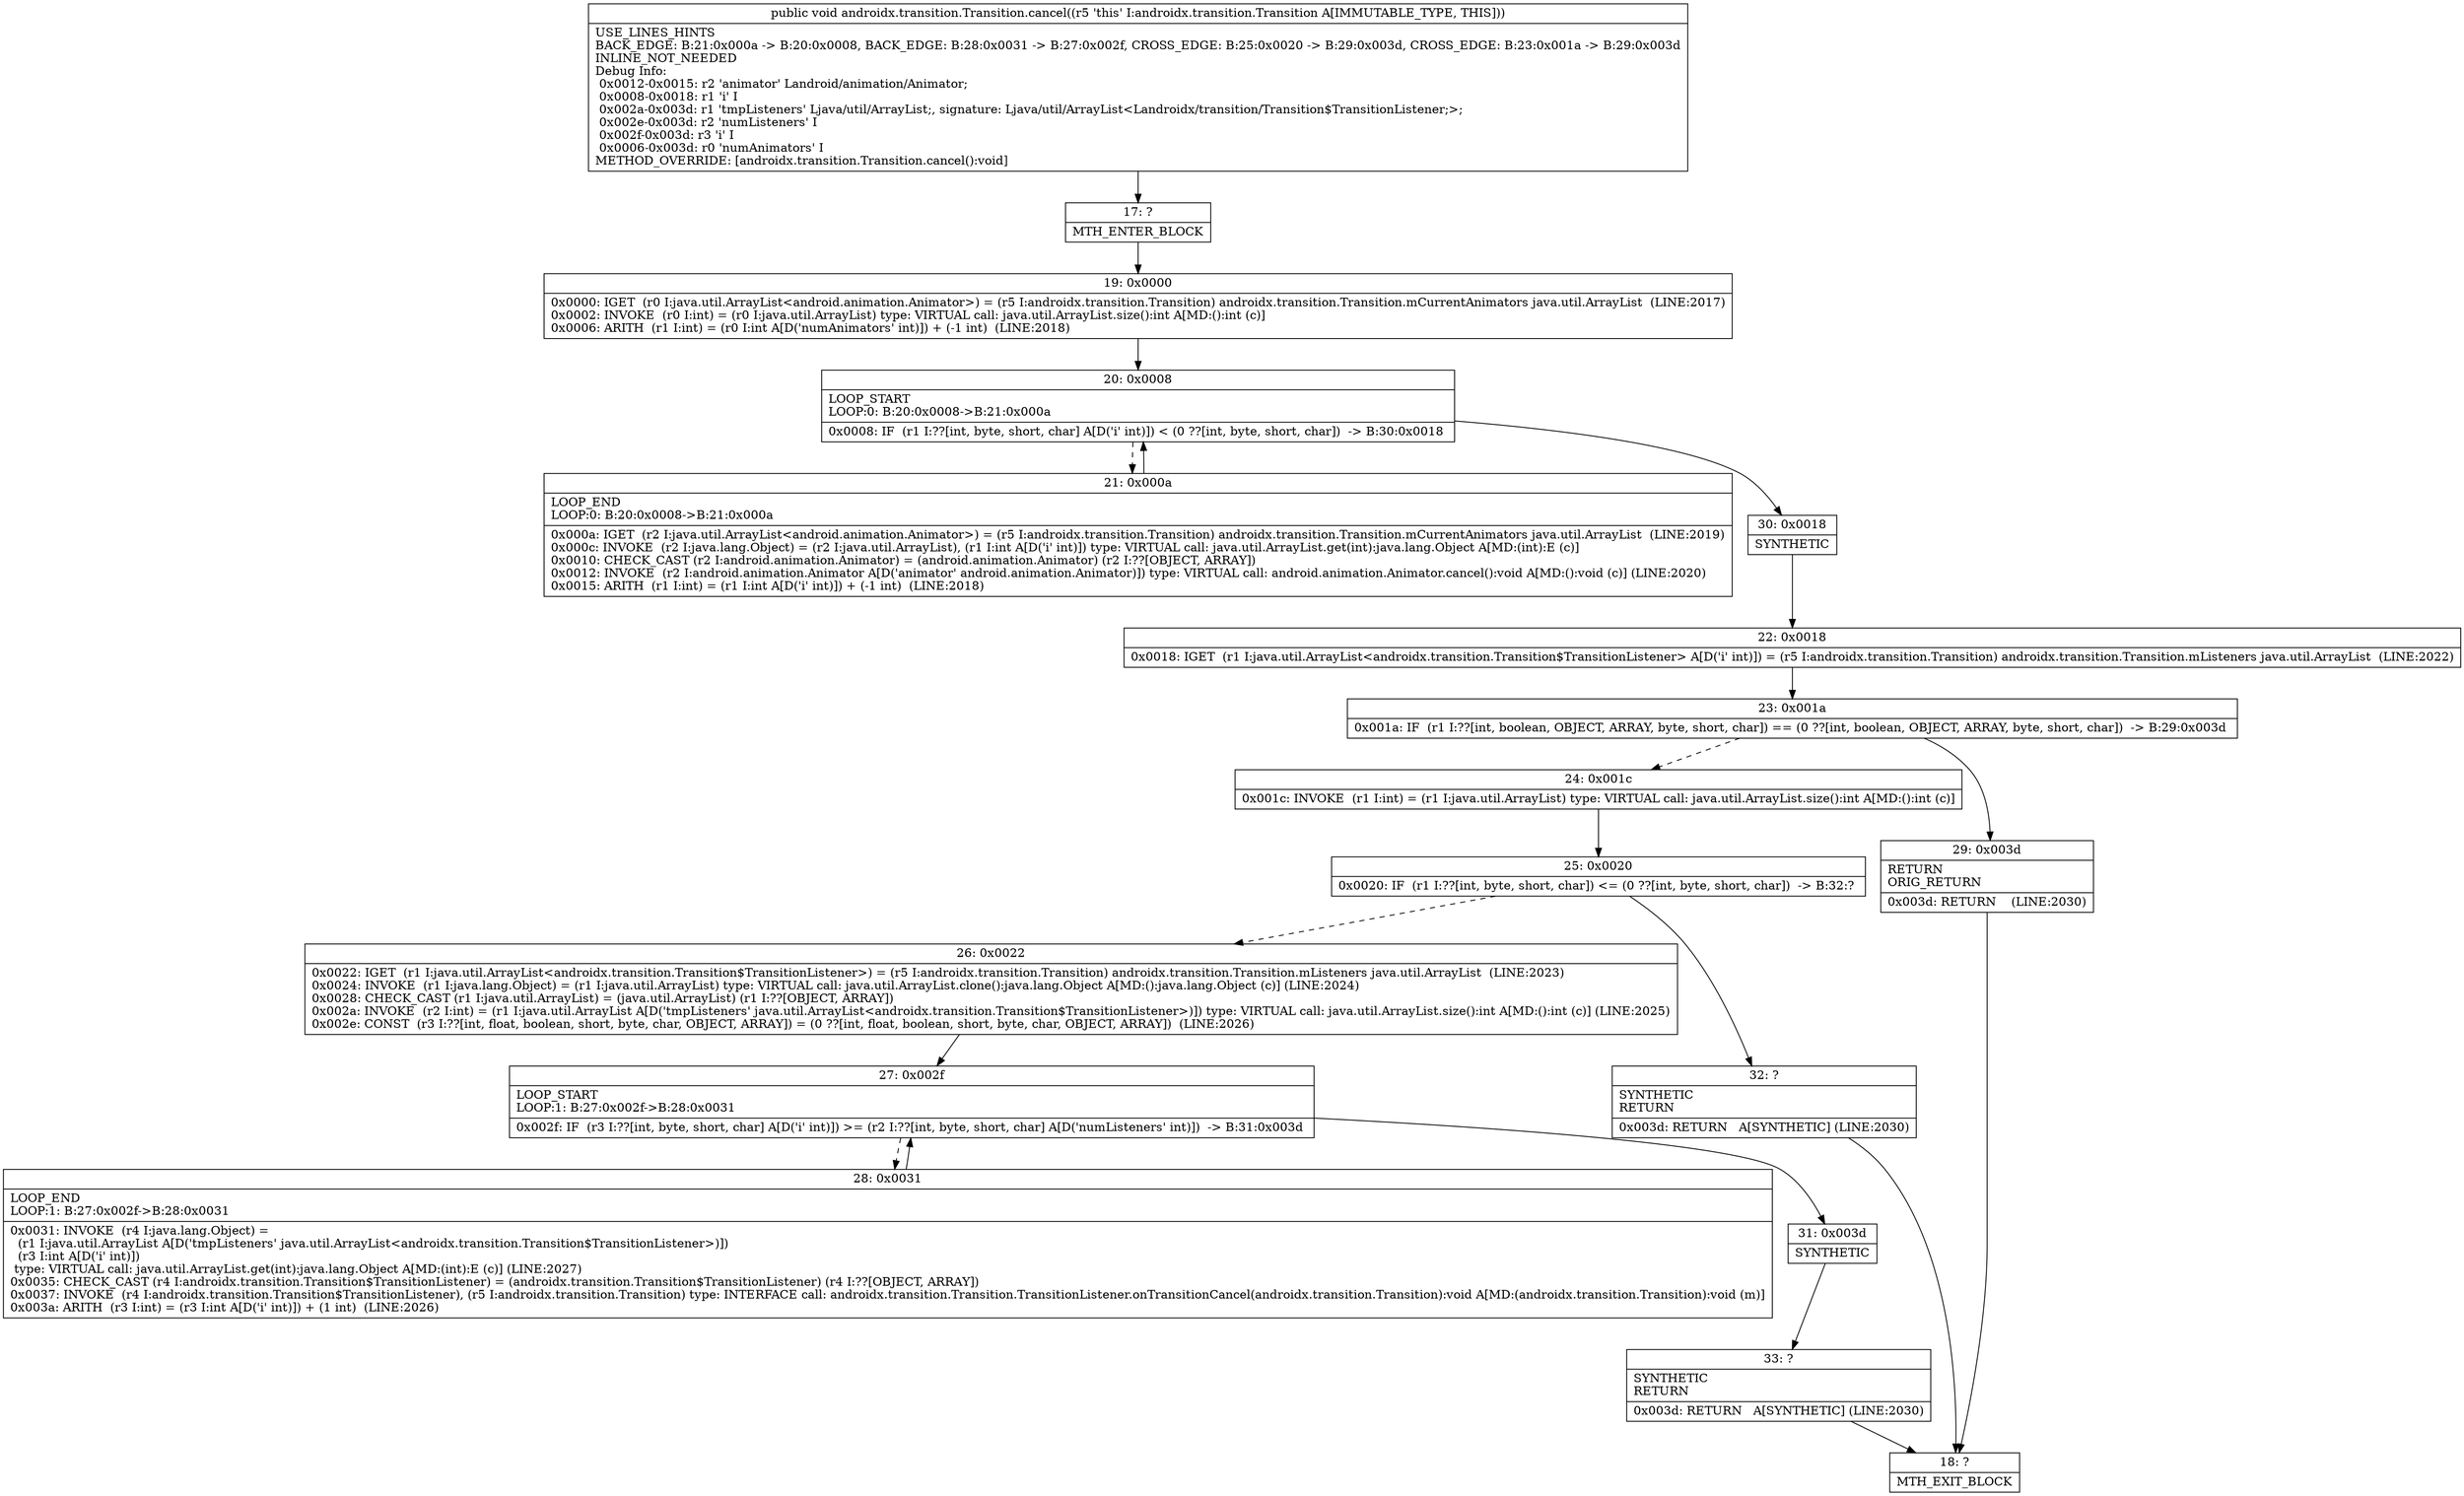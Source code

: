 digraph "CFG forandroidx.transition.Transition.cancel()V" {
Node_17 [shape=record,label="{17\:\ ?|MTH_ENTER_BLOCK\l}"];
Node_19 [shape=record,label="{19\:\ 0x0000|0x0000: IGET  (r0 I:java.util.ArrayList\<android.animation.Animator\>) = (r5 I:androidx.transition.Transition) androidx.transition.Transition.mCurrentAnimators java.util.ArrayList  (LINE:2017)\l0x0002: INVOKE  (r0 I:int) = (r0 I:java.util.ArrayList) type: VIRTUAL call: java.util.ArrayList.size():int A[MD:():int (c)]\l0x0006: ARITH  (r1 I:int) = (r0 I:int A[D('numAnimators' int)]) + (\-1 int)  (LINE:2018)\l}"];
Node_20 [shape=record,label="{20\:\ 0x0008|LOOP_START\lLOOP:0: B:20:0x0008\-\>B:21:0x000a\l|0x0008: IF  (r1 I:??[int, byte, short, char] A[D('i' int)]) \< (0 ??[int, byte, short, char])  \-\> B:30:0x0018 \l}"];
Node_21 [shape=record,label="{21\:\ 0x000a|LOOP_END\lLOOP:0: B:20:0x0008\-\>B:21:0x000a\l|0x000a: IGET  (r2 I:java.util.ArrayList\<android.animation.Animator\>) = (r5 I:androidx.transition.Transition) androidx.transition.Transition.mCurrentAnimators java.util.ArrayList  (LINE:2019)\l0x000c: INVOKE  (r2 I:java.lang.Object) = (r2 I:java.util.ArrayList), (r1 I:int A[D('i' int)]) type: VIRTUAL call: java.util.ArrayList.get(int):java.lang.Object A[MD:(int):E (c)]\l0x0010: CHECK_CAST (r2 I:android.animation.Animator) = (android.animation.Animator) (r2 I:??[OBJECT, ARRAY]) \l0x0012: INVOKE  (r2 I:android.animation.Animator A[D('animator' android.animation.Animator)]) type: VIRTUAL call: android.animation.Animator.cancel():void A[MD:():void (c)] (LINE:2020)\l0x0015: ARITH  (r1 I:int) = (r1 I:int A[D('i' int)]) + (\-1 int)  (LINE:2018)\l}"];
Node_30 [shape=record,label="{30\:\ 0x0018|SYNTHETIC\l}"];
Node_22 [shape=record,label="{22\:\ 0x0018|0x0018: IGET  (r1 I:java.util.ArrayList\<androidx.transition.Transition$TransitionListener\> A[D('i' int)]) = (r5 I:androidx.transition.Transition) androidx.transition.Transition.mListeners java.util.ArrayList  (LINE:2022)\l}"];
Node_23 [shape=record,label="{23\:\ 0x001a|0x001a: IF  (r1 I:??[int, boolean, OBJECT, ARRAY, byte, short, char]) == (0 ??[int, boolean, OBJECT, ARRAY, byte, short, char])  \-\> B:29:0x003d \l}"];
Node_24 [shape=record,label="{24\:\ 0x001c|0x001c: INVOKE  (r1 I:int) = (r1 I:java.util.ArrayList) type: VIRTUAL call: java.util.ArrayList.size():int A[MD:():int (c)]\l}"];
Node_25 [shape=record,label="{25\:\ 0x0020|0x0020: IF  (r1 I:??[int, byte, short, char]) \<= (0 ??[int, byte, short, char])  \-\> B:32:? \l}"];
Node_26 [shape=record,label="{26\:\ 0x0022|0x0022: IGET  (r1 I:java.util.ArrayList\<androidx.transition.Transition$TransitionListener\>) = (r5 I:androidx.transition.Transition) androidx.transition.Transition.mListeners java.util.ArrayList  (LINE:2023)\l0x0024: INVOKE  (r1 I:java.lang.Object) = (r1 I:java.util.ArrayList) type: VIRTUAL call: java.util.ArrayList.clone():java.lang.Object A[MD:():java.lang.Object (c)] (LINE:2024)\l0x0028: CHECK_CAST (r1 I:java.util.ArrayList) = (java.util.ArrayList) (r1 I:??[OBJECT, ARRAY]) \l0x002a: INVOKE  (r2 I:int) = (r1 I:java.util.ArrayList A[D('tmpListeners' java.util.ArrayList\<androidx.transition.Transition$TransitionListener\>)]) type: VIRTUAL call: java.util.ArrayList.size():int A[MD:():int (c)] (LINE:2025)\l0x002e: CONST  (r3 I:??[int, float, boolean, short, byte, char, OBJECT, ARRAY]) = (0 ??[int, float, boolean, short, byte, char, OBJECT, ARRAY])  (LINE:2026)\l}"];
Node_27 [shape=record,label="{27\:\ 0x002f|LOOP_START\lLOOP:1: B:27:0x002f\-\>B:28:0x0031\l|0x002f: IF  (r3 I:??[int, byte, short, char] A[D('i' int)]) \>= (r2 I:??[int, byte, short, char] A[D('numListeners' int)])  \-\> B:31:0x003d \l}"];
Node_28 [shape=record,label="{28\:\ 0x0031|LOOP_END\lLOOP:1: B:27:0x002f\-\>B:28:0x0031\l|0x0031: INVOKE  (r4 I:java.lang.Object) = \l  (r1 I:java.util.ArrayList A[D('tmpListeners' java.util.ArrayList\<androidx.transition.Transition$TransitionListener\>)])\l  (r3 I:int A[D('i' int)])\l type: VIRTUAL call: java.util.ArrayList.get(int):java.lang.Object A[MD:(int):E (c)] (LINE:2027)\l0x0035: CHECK_CAST (r4 I:androidx.transition.Transition$TransitionListener) = (androidx.transition.Transition$TransitionListener) (r4 I:??[OBJECT, ARRAY]) \l0x0037: INVOKE  (r4 I:androidx.transition.Transition$TransitionListener), (r5 I:androidx.transition.Transition) type: INTERFACE call: androidx.transition.Transition.TransitionListener.onTransitionCancel(androidx.transition.Transition):void A[MD:(androidx.transition.Transition):void (m)]\l0x003a: ARITH  (r3 I:int) = (r3 I:int A[D('i' int)]) + (1 int)  (LINE:2026)\l}"];
Node_31 [shape=record,label="{31\:\ 0x003d|SYNTHETIC\l}"];
Node_33 [shape=record,label="{33\:\ ?|SYNTHETIC\lRETURN\l|0x003d: RETURN   A[SYNTHETIC] (LINE:2030)\l}"];
Node_18 [shape=record,label="{18\:\ ?|MTH_EXIT_BLOCK\l}"];
Node_32 [shape=record,label="{32\:\ ?|SYNTHETIC\lRETURN\l|0x003d: RETURN   A[SYNTHETIC] (LINE:2030)\l}"];
Node_29 [shape=record,label="{29\:\ 0x003d|RETURN\lORIG_RETURN\l|0x003d: RETURN    (LINE:2030)\l}"];
MethodNode[shape=record,label="{public void androidx.transition.Transition.cancel((r5 'this' I:androidx.transition.Transition A[IMMUTABLE_TYPE, THIS]))  | USE_LINES_HINTS\lBACK_EDGE: B:21:0x000a \-\> B:20:0x0008, BACK_EDGE: B:28:0x0031 \-\> B:27:0x002f, CROSS_EDGE: B:25:0x0020 \-\> B:29:0x003d, CROSS_EDGE: B:23:0x001a \-\> B:29:0x003d\lINLINE_NOT_NEEDED\lDebug Info:\l  0x0012\-0x0015: r2 'animator' Landroid\/animation\/Animator;\l  0x0008\-0x0018: r1 'i' I\l  0x002a\-0x003d: r1 'tmpListeners' Ljava\/util\/ArrayList;, signature: Ljava\/util\/ArrayList\<Landroidx\/transition\/Transition$TransitionListener;\>;\l  0x002e\-0x003d: r2 'numListeners' I\l  0x002f\-0x003d: r3 'i' I\l  0x0006\-0x003d: r0 'numAnimators' I\lMETHOD_OVERRIDE: [androidx.transition.Transition.cancel():void]\l}"];
MethodNode -> Node_17;Node_17 -> Node_19;
Node_19 -> Node_20;
Node_20 -> Node_21[style=dashed];
Node_20 -> Node_30;
Node_21 -> Node_20;
Node_30 -> Node_22;
Node_22 -> Node_23;
Node_23 -> Node_24[style=dashed];
Node_23 -> Node_29;
Node_24 -> Node_25;
Node_25 -> Node_26[style=dashed];
Node_25 -> Node_32;
Node_26 -> Node_27;
Node_27 -> Node_28[style=dashed];
Node_27 -> Node_31;
Node_28 -> Node_27;
Node_31 -> Node_33;
Node_33 -> Node_18;
Node_32 -> Node_18;
Node_29 -> Node_18;
}

